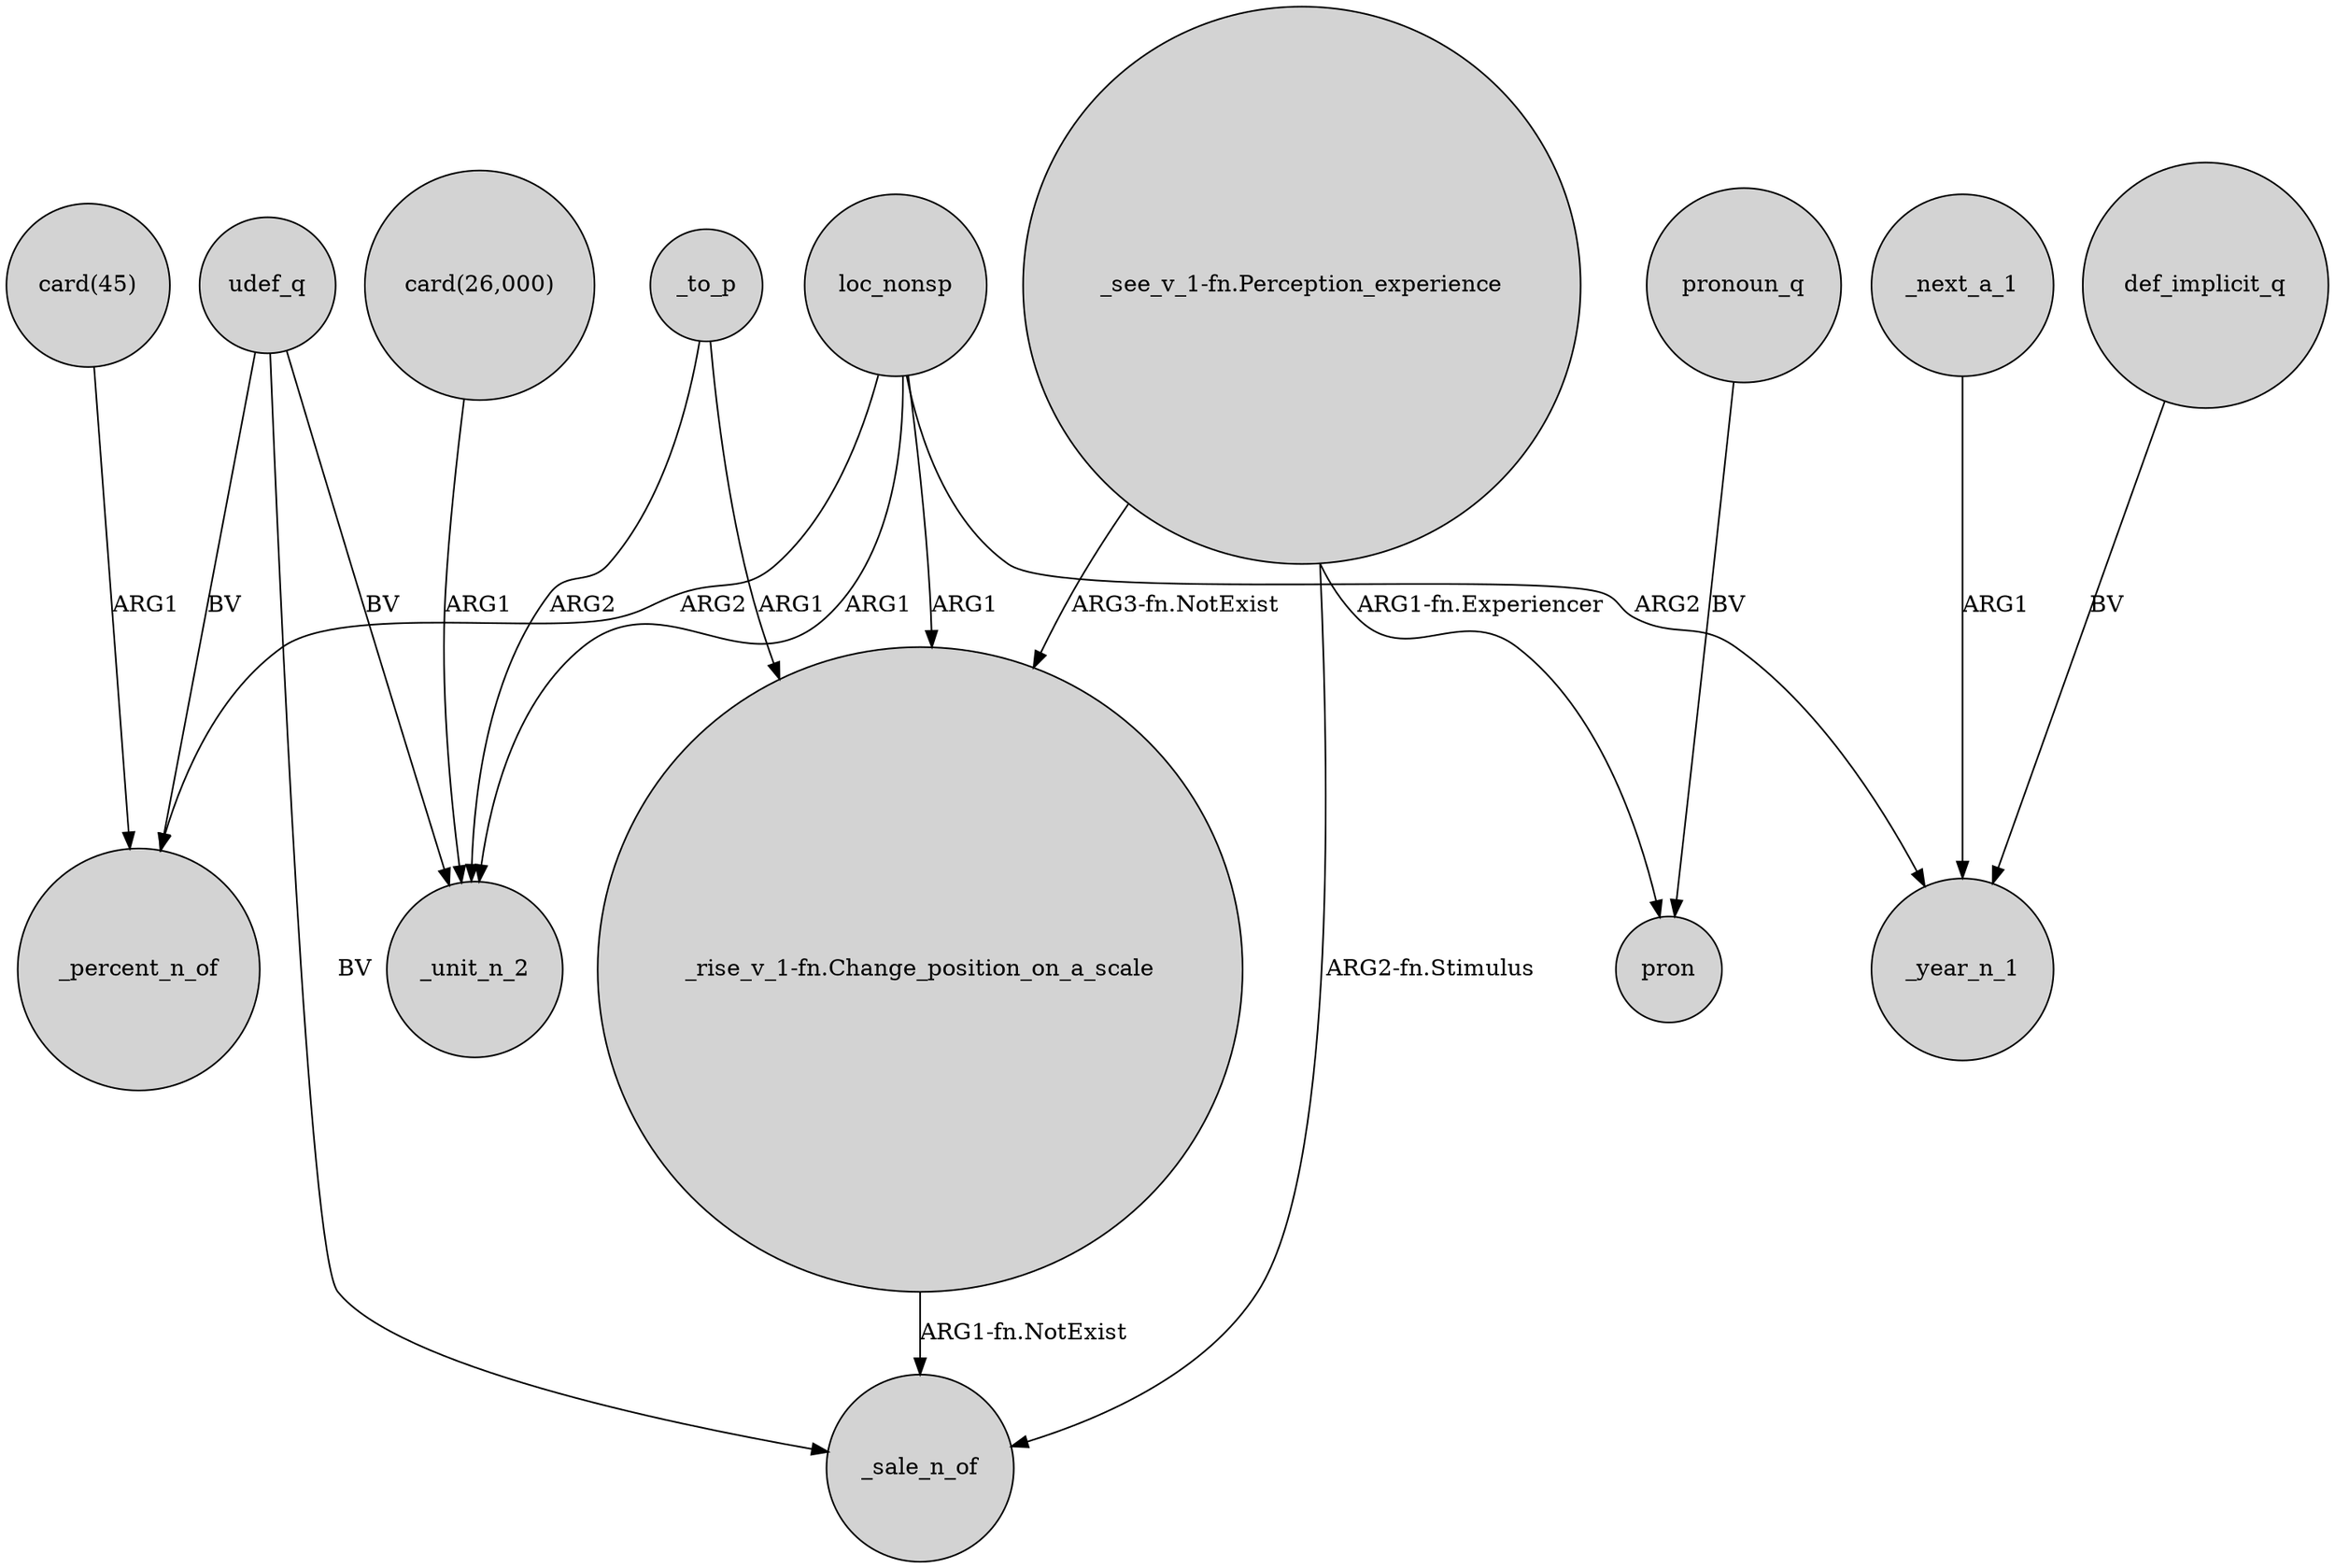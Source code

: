 digraph {
	node [shape=circle style=filled]
	"card(26,000)" -> _unit_n_2 [label=ARG1]
	"card(45)" -> _percent_n_of [label=ARG1]
	"_see_v_1-fn.Perception_experience" -> pron [label="ARG1-fn.Experiencer"]
	loc_nonsp -> _unit_n_2 [label=ARG1]
	loc_nonsp -> _percent_n_of [label=ARG2]
	udef_q -> _percent_n_of [label=BV]
	"_see_v_1-fn.Perception_experience" -> _sale_n_of [label="ARG2-fn.Stimulus"]
	loc_nonsp -> "_rise_v_1-fn.Change_position_on_a_scale" [label=ARG1]
	def_implicit_q -> _year_n_1 [label=BV]
	udef_q -> _unit_n_2 [label=BV]
	_to_p -> "_rise_v_1-fn.Change_position_on_a_scale" [label=ARG1]
	loc_nonsp -> _year_n_1 [label=ARG2]
	"_rise_v_1-fn.Change_position_on_a_scale" -> _sale_n_of [label="ARG1-fn.NotExist"]
	_next_a_1 -> _year_n_1 [label=ARG1]
	_to_p -> _unit_n_2 [label=ARG2]
	"_see_v_1-fn.Perception_experience" -> "_rise_v_1-fn.Change_position_on_a_scale" [label="ARG3-fn.NotExist"]
	udef_q -> _sale_n_of [label=BV]
	pronoun_q -> pron [label=BV]
}
